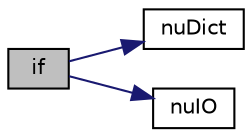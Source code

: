 digraph "if"
{
  bgcolor="transparent";
  edge [fontname="Helvetica",fontsize="10",labelfontname="Helvetica",labelfontsize="10"];
  node [fontname="Helvetica",fontsize="10",shape=record];
  rankdir="LR";
  Node1 [label="if",height=0.2,width=0.4,color="black", fillcolor="grey75", style="filled", fontcolor="black"];
  Node1 -> Node2 [color="midnightblue",fontsize="10",style="solid",fontname="Helvetica"];
  Node2 [label="nuDict",height=0.2,width=0.4,color="black",URL="$a03875.html#a26dc65ff399c7be757799b9b80ff32e4"];
  Node1 -> Node3 [color="midnightblue",fontsize="10",style="solid",fontname="Helvetica"];
  Node3 [label="nuIO",height=0.2,width=0.4,color="black",URL="$a03875.html#aec00972f7cb4867cef19155438d4d2e1"];
}
